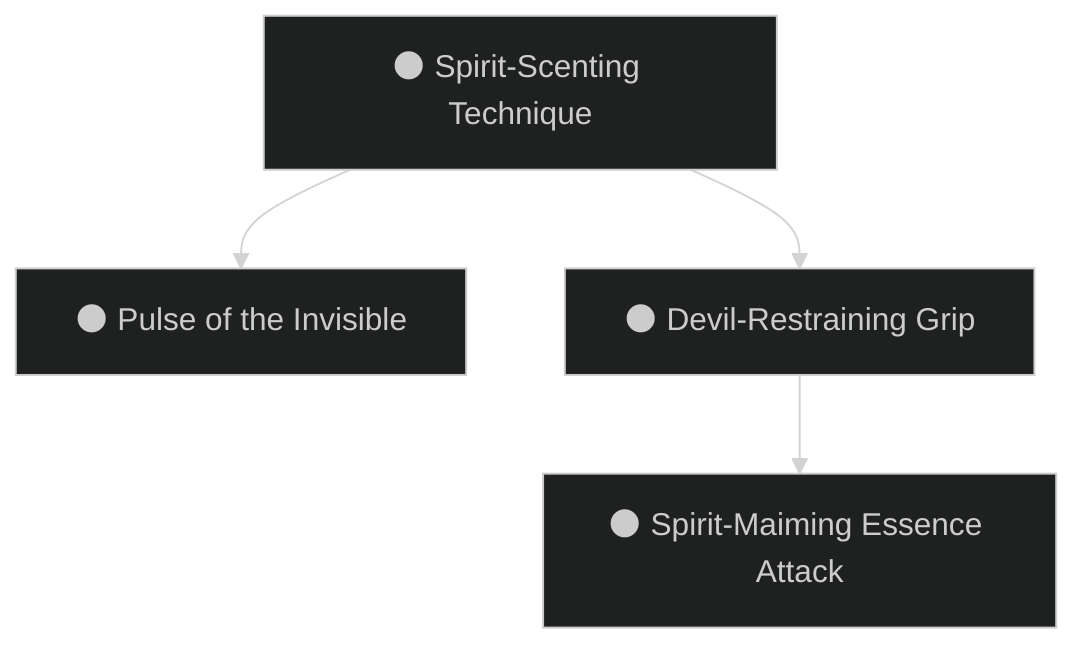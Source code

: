 ---
config:
  theme: dark
---
flowchart TD

    spirit_scenting_technique["🌑 Spirit-Scenting Technique"]
    click spirit_scenting_technique callback "
        Spirit-Scenting Technique<br>
        <br>
        Cost: 2 motes<br>
        Duration: One scene<br>
        Type: Simple<br>
        Minimum Perception: 3<br>
        Minimum Essence: 2<br>
        Prerequisite Charms: None<br>
        <br>
        By means of this Charm, a Lunar can &quot;see&quot; spirits in
        his immediate vicinity, gaining an approximate idea of
        their forms and actions. Provided he is circumspect, and
        no Charms aid the spirit, this observation is undetectable.
        Furthermore, this Charm allows the Lunar to sense
        the true form of a materialized spirit — a Lunar will know
        that a spirit masquerading as or possessing a human is not
        what it seems. The Charm does not allow the Lunar to
        "

    pulse_of_the_invisible["🌑 Pulse of the Invisible"]
    spirit_scenting_technique --> pulse_of_the_invisible
    click pulse_of_the_invisible callback "
        Pulse of the Invisible<br>
        <br>
        Cost: 8 motes<br>
        Duration: One scene<br>
        Type: Simple<br>
        Minimum Perception: 4<br>
        Minimum Essence: 3<br>
        Prerequisite Charms: Spirit-Scenting Technique<br>
        <br>
        Using this Charm, a Lunar can adapt his senses to
        detect the flows and patterns of Essence in the world
        around him, as well as any dematerialized spirits present.
        The Exalt can instinctively sense the direction and
        strength of flows, as well as the locations and power of
        loci such as Manses and Demesnes. Ascertaining more
        detailed information requires a Perception + Occult
        roll. A single success grants the Lunar basic information
        about the examined Essence, such as identifying
        the nature of a sorcery or the general geomancy of a
        region, while additional successes provide more indepth
        and specific information. For example, three
        successes might allow the Lunar to judge the age and
        other specific details of the sorcery, while, with five
        successes, he may identify the sorcerer by &quot;signature&quot;
        traits. Likewise, three successes provides the sort of
        detailed survey information necessary to construct a
        Manse, while five allows a near-perfect comprehension
        of an area's geomancy.
        "

    devil_restraining_grip["🌑 Devil-Restraining Grip"]
    spirit_scenting_technique --> devil_restraining_grip
    click devil_restraining_grip callback "
        Devil-Restraining Grip<br>
        <br>
        Cost: 6 motes, 1 Willpower<br>
        Duration: One scene<br>
        Type: Simple<br>
        Minimum Wits: 4<br>
        Minimum Essence: 3<br>
        Prerequisite Charms: Spirit-Scenting Technique<br>
        <br>
        Using the Devil-Restraining Grip Charm, a Lunar
        can immobilize a spirit with a snare of Essence,
        binding it to her as if on a leash. If the spirit is
        dematerialized, she can drive it into the material
        world, and once the spirit is in physical form, it is
        prevented from dematerializing. To use this Charm,
        the Exalt's player makes a Manipulation + Occult roll
        against a difficulty equal to the spirit's Essence. The
        spirit must be within (the Lunar's Essence x 10) yards.
        If she succeeds, the spirit cannot move further from
        the Exalt than its Essence Trait in yards and must
        materialize. If it does not have the Essence to materialize,
        then the additional Essence required is drained
        from the Lunar's reserves. If both the spirit and the
        Lunar cannot pay for the spirit's materialization, then
        the Essence is wasted, and the spirit remains immaterial.
        If the spirit is already further away than its Essence
        in yards, it may only move toward the Lunar. The
        Charm does not protect the Lunar from the spirit's
        actions, though each success beyond that needed to
        ensnare the spirit imposes a -1 die penalty to all of the
        spirit's actions. The spirit is held for a number of
        minutes equal to the Lunar's Essence.
        "

    spirit_maiming_essence_attack["🌑 Spirit-Maiming Essence Attack"]
    devil_restraining_grip --> spirit_maiming_essence_attack
    click spirit_maiming_essence_attack callback "
        Spirit-Maiming Essence Attack<br>
        <br>
        Cost: 10 motes, 1 Willpower<br>
        Duration: Instant<br>
        Type: Supplemental<br>
        Minimum Intelligence: 4<br>
        Minimum Essence: 4<br>
        Prerequisite Charms: Devil-Restraining Grip<br>
        <br>
        If an encounter with a spirit goes wrong or if the
        being is intrinsically hostile, then the Lunar may have
        to fight it, a difficult proposition against a possibly
        incorporeal foe. The Spirit-Maiming Essence Attack
        is one of the Lunar's most potent weapons in such a
        conflict, allowing him to use his strength of will to
        bolster his material attacks. The Lunar must activate
        this Charm before he attacks. If the attack is successful,
        the damage caused by the attack is aggravated. In
        addition, the Lunar's player also reflexively rolls a
        number of dice equal to the Lunar's Manipulation +
        Essence and adds a bonus to the base damage of the
        attack equal to the number of successes rolled. Spirits
        destroyed with this Charm are gone forever, and they
        can sense Exalts who know it and threat them with the
        same wary respect reserved for those who can slay gods.
        Attacks enhanced with this Charm may explicitly be
        part of Combos with Charms of other Attributes.
        "